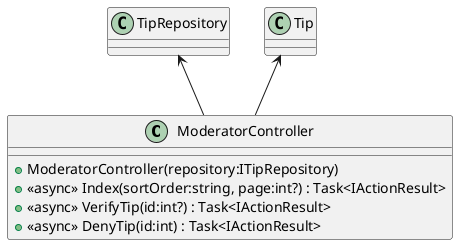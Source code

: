 @startuml
class ModeratorController {
    + ModeratorController(repository:ITipRepository)
    + <<async>> Index(sortOrder:string, page:int?) : Task<IActionResult>
    + <<async>> VerifyTip(id:int?) : Task<IActionResult>
    + <<async>> DenyTip(id:int) : Task<IActionResult>
}
TipRepository <-- ModeratorController
Tip <-- ModeratorController
@enduml
